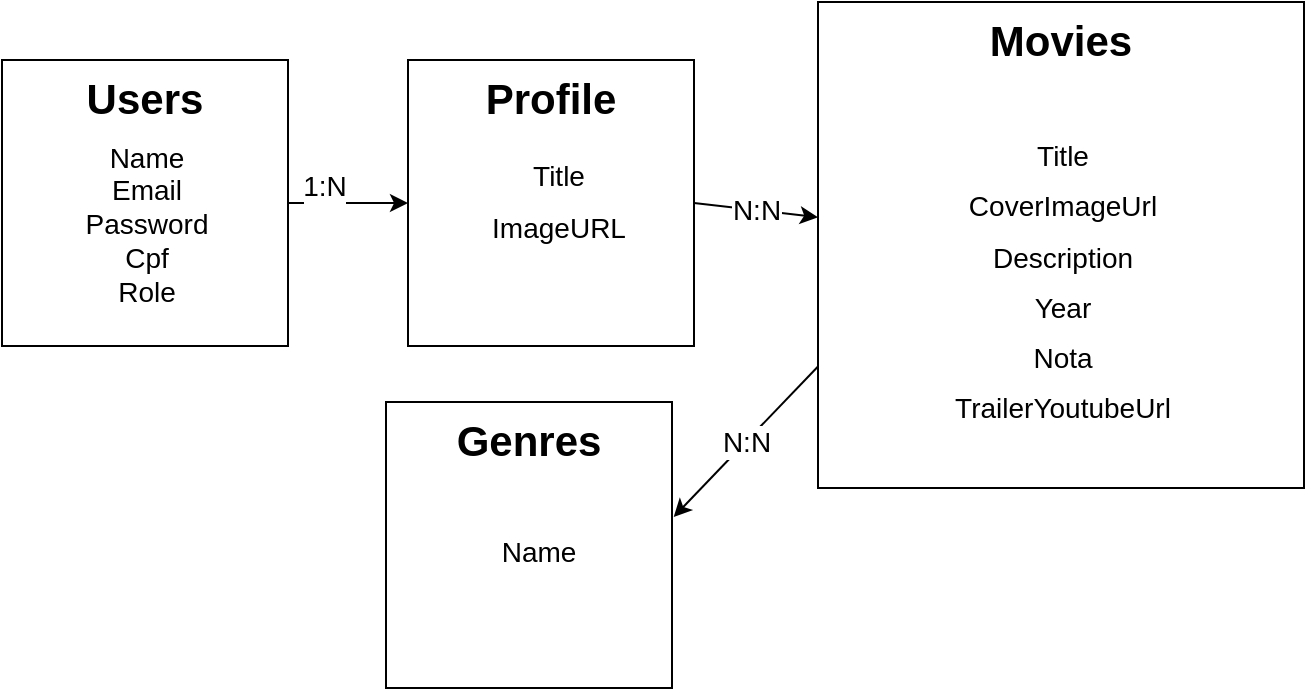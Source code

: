 <mxfile>
    <diagram id="ItKsI4qIQaQC1rmIp6Tm" name="Page-1">
        <mxGraphModel dx="825" dy="530" grid="0" gridSize="10" guides="1" tooltips="1" connect="1" arrows="1" fold="1" page="1" pageScale="1" pageWidth="827" pageHeight="1169" math="0" shadow="0">
            <root>
                <mxCell id="0"/>
                <mxCell id="1" parent="0"/>
                <mxCell id="13" value="1:N" style="edgeStyle=none;html=1;fontFamily=Helvetica;fontSize=14;" edge="1" parent="1" source="2" target="5">
                    <mxGeometry x="-0.413" y="9" relative="1" as="geometry">
                        <mxPoint as="offset"/>
                    </mxGeometry>
                </mxCell>
                <mxCell id="2" value="&lt;font style=&quot;font-size: 21px&quot;&gt;&lt;b&gt;Users&lt;br&gt;&lt;/b&gt;&lt;br&gt;&lt;br&gt;&lt;/font&gt;" style="whiteSpace=wrap;html=1;aspect=fixed;fontFamily=Helvetica;horizontal=1;verticalAlign=top;" vertex="1" parent="1">
                    <mxGeometry x="24" y="40" width="143" height="143" as="geometry"/>
                </mxCell>
                <mxCell id="4" value="&lt;span&gt;Name&lt;/span&gt;&lt;br&gt;&lt;span&gt;Email&lt;/span&gt;&lt;br&gt;&lt;span&gt;Password&lt;/span&gt;&lt;br&gt;&lt;span&gt;Cpf&lt;/span&gt;&lt;br&gt;&lt;span&gt;Role&lt;/span&gt;" style="text;html=1;resizable=0;autosize=1;align=center;verticalAlign=middle;points=[];fillColor=none;strokeColor=none;rounded=0;fontFamily=Helvetica;fontSize=14;" vertex="1" parent="1">
                    <mxGeometry x="60" y="77" width="71" height="89" as="geometry"/>
                </mxCell>
                <mxCell id="16" value="N:N" style="edgeStyle=none;html=1;exitX=1;exitY=0.5;exitDx=0;exitDy=0;fontFamily=Helvetica;fontSize=14;" edge="1" parent="1" source="5" target="7">
                    <mxGeometry relative="1" as="geometry"/>
                </mxCell>
                <mxCell id="5" value="&lt;font style=&quot;font-size: 21px&quot;&gt;&lt;b&gt;Profile&lt;br&gt;&lt;/b&gt;&lt;br&gt;&lt;br&gt;&lt;br&gt;&lt;/font&gt;" style="whiteSpace=wrap;html=1;aspect=fixed;fontFamily=Helvetica;horizontal=1;verticalAlign=top;" vertex="1" parent="1">
                    <mxGeometry x="227" y="40" width="143" height="143" as="geometry"/>
                </mxCell>
                <mxCell id="6" value="&lt;font style=&quot;font-size: 14px&quot;&gt;Title&lt;br&gt;ImageURL&lt;/font&gt;" style="text;html=1;resizable=0;autosize=1;align=center;verticalAlign=middle;points=[];fillColor=none;strokeColor=none;rounded=0;fontFamily=Helvetica;fontSize=21;" vertex="1" parent="1">
                    <mxGeometry x="263" y="77" width="77" height="61" as="geometry"/>
                </mxCell>
                <mxCell id="15" value="N:N" style="edgeStyle=none;html=1;exitX=0;exitY=0.75;exitDx=0;exitDy=0;entryX=1.006;entryY=0.402;entryDx=0;entryDy=0;entryPerimeter=0;fontFamily=Helvetica;fontSize=14;" edge="1" parent="1" source="7" target="11">
                    <mxGeometry relative="1" as="geometry"/>
                </mxCell>
                <mxCell id="7" value="&lt;font style=&quot;font-size: 21px&quot;&gt;&lt;b&gt;Movies&lt;/b&gt;&lt;br&gt;&lt;br&gt;&lt;/font&gt;" style="whiteSpace=wrap;html=1;aspect=fixed;fontFamily=Helvetica;horizontal=1;verticalAlign=top;" vertex="1" parent="1">
                    <mxGeometry x="432" y="11" width="243" height="243" as="geometry"/>
                </mxCell>
                <mxCell id="8" value="&lt;font style=&quot;font-size: 14px&quot;&gt;Title&lt;br&gt;CoverImageUrl&lt;br&gt;Description&lt;br&gt;Year&lt;br&gt;Nota&lt;br&gt;TrailerYoutubeUrl&lt;br&gt;&lt;br&gt;&lt;br&gt;&lt;br&gt;&lt;/font&gt;" style="text;html=1;resizable=0;autosize=1;align=center;verticalAlign=middle;points=[];fillColor=none;strokeColor=none;rounded=0;fontFamily=Helvetica;fontSize=21;" vertex="1" parent="1">
                    <mxGeometry x="494.5" y="56" width="118" height="259" as="geometry"/>
                </mxCell>
                <mxCell id="11" value="&lt;font style=&quot;font-size: 21px&quot;&gt;&lt;b&gt;Genres&lt;/b&gt;&lt;br&gt;&lt;br&gt;&lt;br&gt;&lt;/font&gt;" style="whiteSpace=wrap;html=1;aspect=fixed;fontFamily=Helvetica;horizontal=1;verticalAlign=top;" vertex="1" parent="1">
                    <mxGeometry x="216" y="211" width="143" height="143" as="geometry"/>
                </mxCell>
                <mxCell id="12" value="&lt;font style=&quot;font-size: 14px&quot;&gt;Name&lt;br&gt;&lt;/font&gt;" style="text;html=1;resizable=0;autosize=1;align=center;verticalAlign=middle;points=[];fillColor=none;strokeColor=none;rounded=0;fontFamily=Helvetica;fontSize=21;" vertex="1" parent="1">
                    <mxGeometry x="268" y="267" width="47" height="32" as="geometry"/>
                </mxCell>
            </root>
        </mxGraphModel>
    </diagram>
</mxfile>